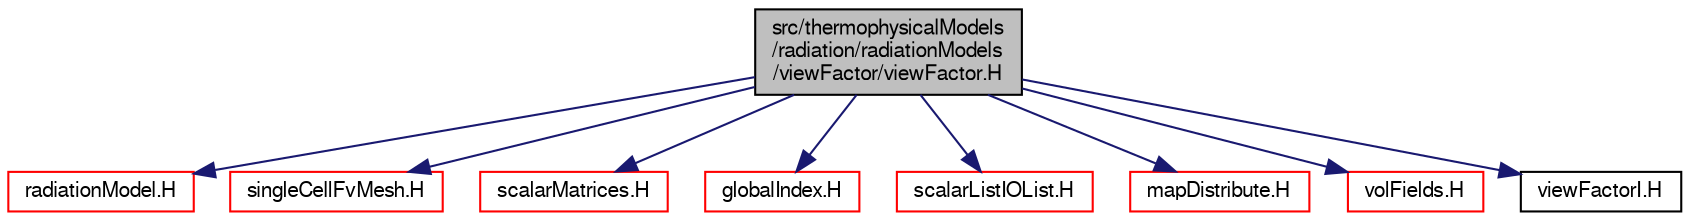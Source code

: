 digraph "src/thermophysicalModels/radiation/radiationModels/viewFactor/viewFactor.H"
{
  bgcolor="transparent";
  edge [fontname="FreeSans",fontsize="10",labelfontname="FreeSans",labelfontsize="10"];
  node [fontname="FreeSans",fontsize="10",shape=record];
  Node1 [label="src/thermophysicalModels\l/radiation/radiationModels\l/viewFactor/viewFactor.H",height=0.2,width=0.4,color="black", fillcolor="grey75", style="filled" fontcolor="black"];
  Node1 -> Node2 [color="midnightblue",fontsize="10",style="solid",fontname="FreeSans"];
  Node2 [label="radiationModel.H",height=0.2,width=0.4,color="red",URL="$a09652.html"];
  Node1 -> Node3 [color="midnightblue",fontsize="10",style="solid",fontname="FreeSans"];
  Node3 [label="singleCellFvMesh.H",height=0.2,width=0.4,color="red",URL="$a05496.html"];
  Node1 -> Node4 [color="midnightblue",fontsize="10",style="solid",fontname="FreeSans"];
  Node4 [label="scalarMatrices.H",height=0.2,width=0.4,color="red",URL="$a07967.html"];
  Node1 -> Node5 [color="midnightblue",fontsize="10",style="solid",fontname="FreeSans"];
  Node5 [label="globalIndex.H",height=0.2,width=0.4,color="red",URL="$a08133.html"];
  Node1 -> Node6 [color="midnightblue",fontsize="10",style="solid",fontname="FreeSans"];
  Node6 [label="scalarListIOList.H",height=0.2,width=0.4,color="red",URL="$a08479.html"];
  Node1 -> Node7 [color="midnightblue",fontsize="10",style="solid",fontname="FreeSans"];
  Node7 [label="mapDistribute.H",height=0.2,width=0.4,color="red",URL="$a08151.html"];
  Node1 -> Node8 [color="midnightblue",fontsize="10",style="solid",fontname="FreeSans"];
  Node8 [label="volFields.H",height=0.2,width=0.4,color="red",URL="$a05178.html"];
  Node1 -> Node9 [color="midnightblue",fontsize="10",style="solid",fontname="FreeSans"];
  Node9 [label="viewFactorI.H",height=0.2,width=0.4,color="black",URL="$a09656.html"];
}
